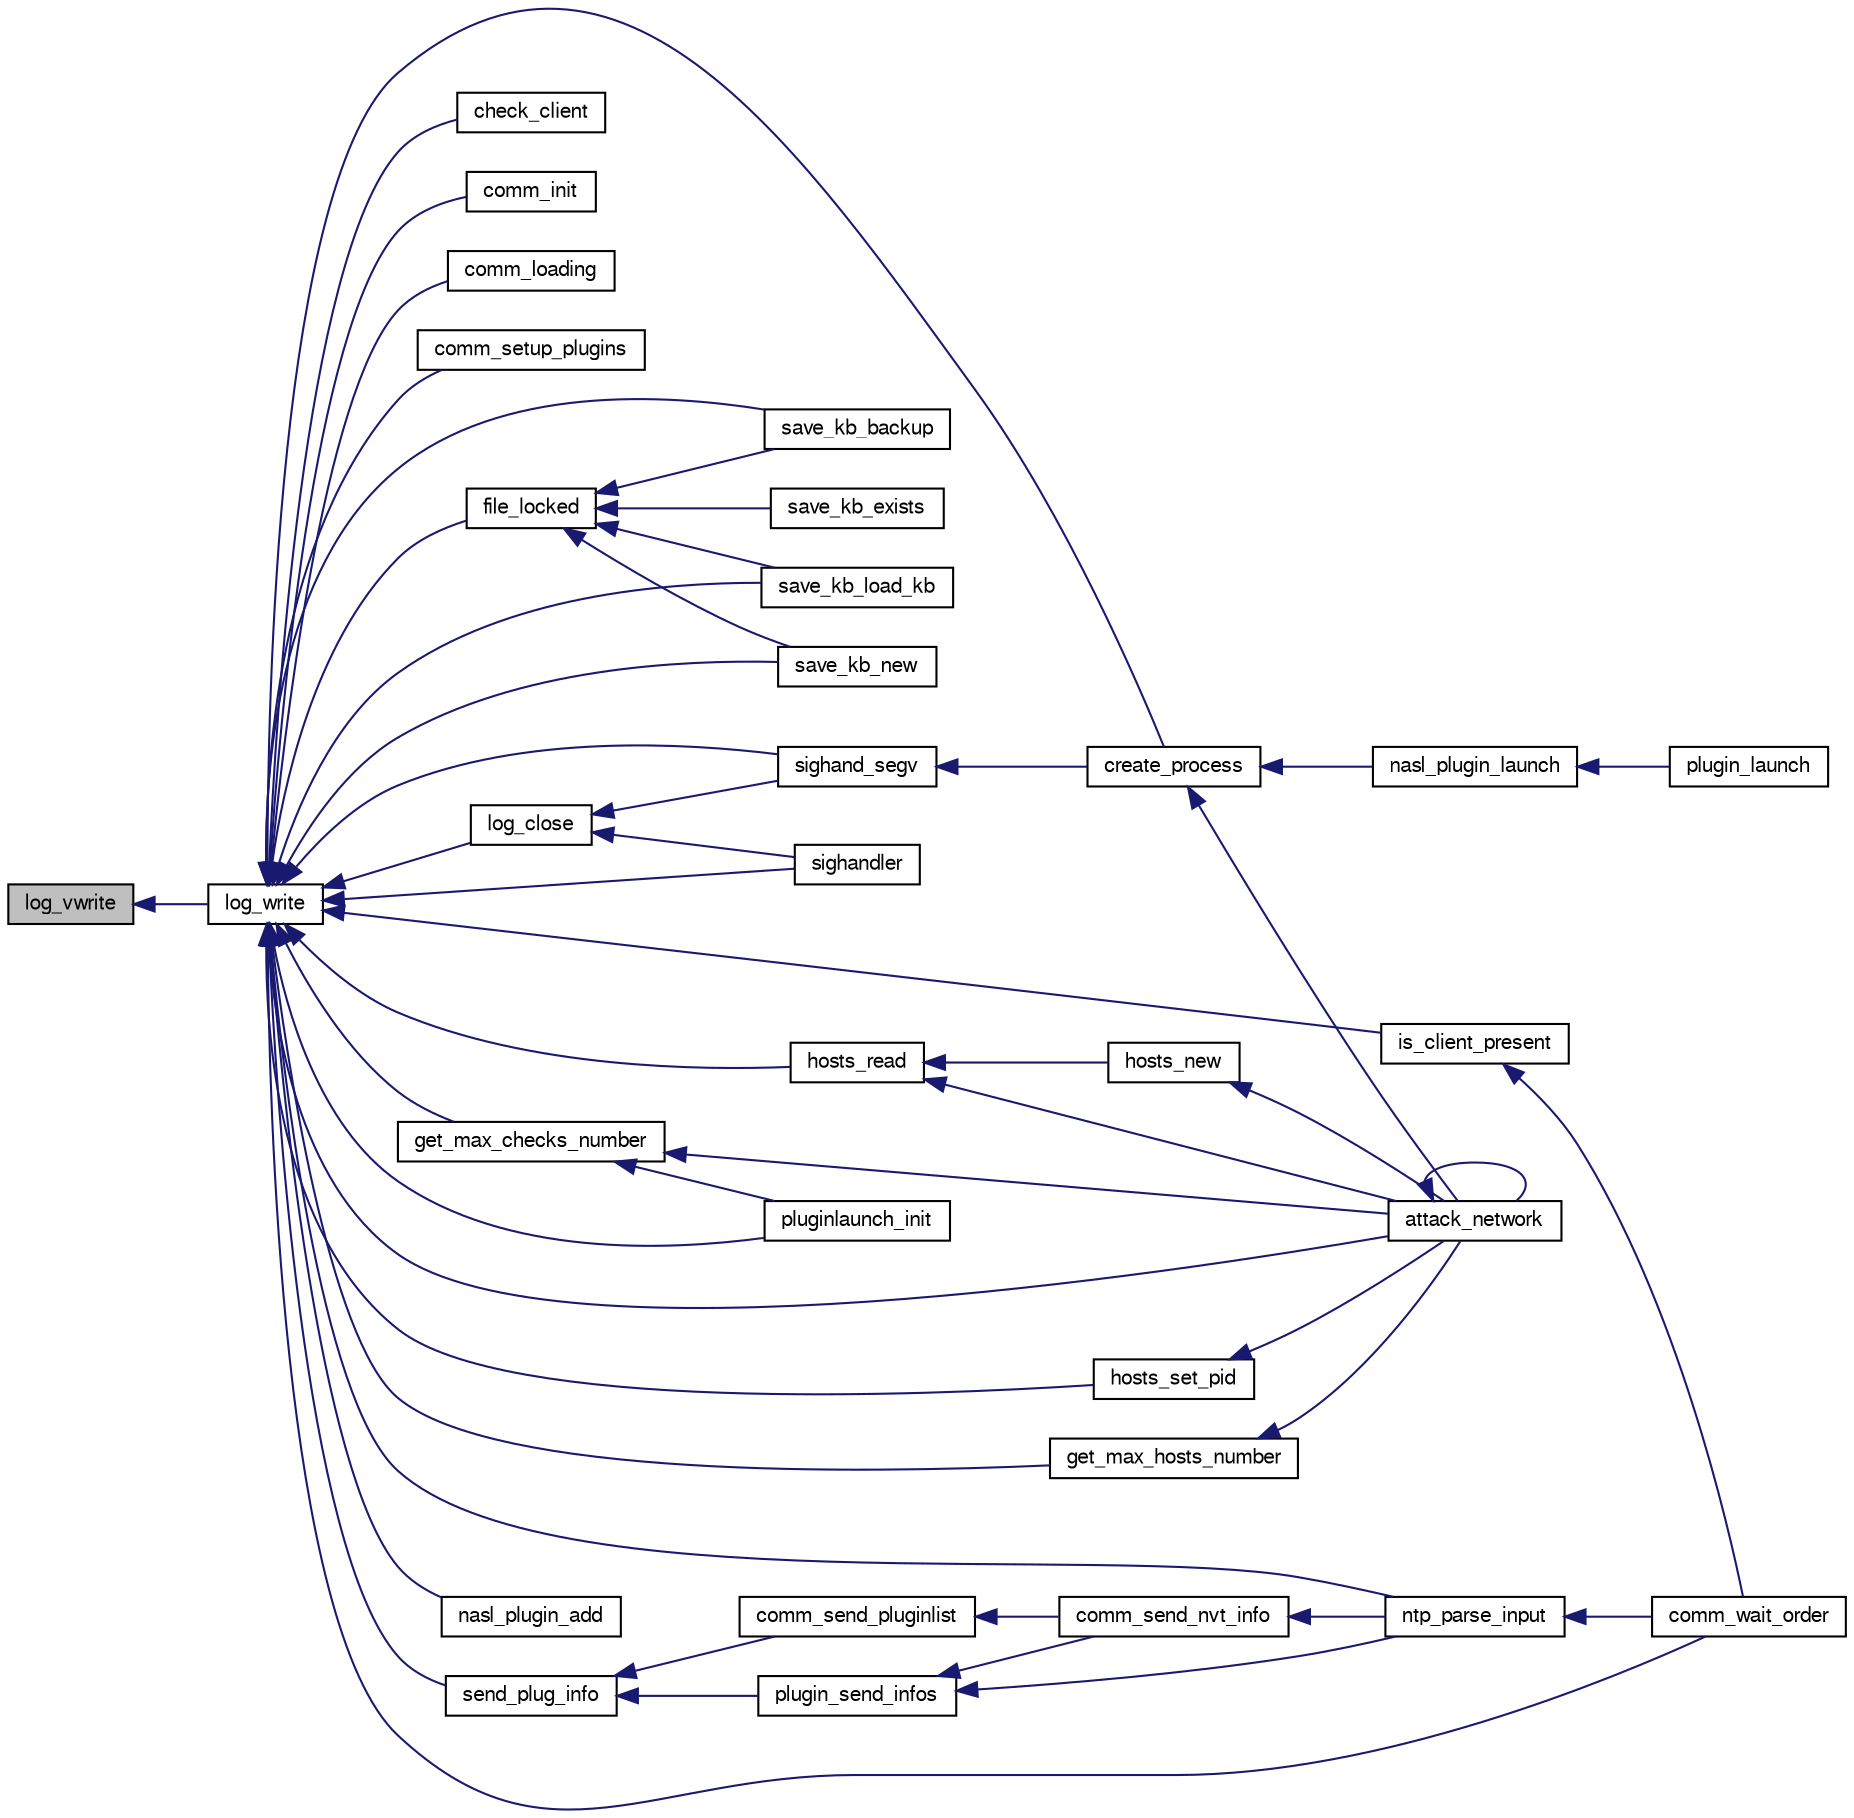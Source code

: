 digraph G
{
  bgcolor="transparent";
  edge [fontname="FreeSans",fontsize="10",labelfontname="FreeSans",labelfontsize="10"];
  node [fontname="FreeSans",fontsize="10",shape=record];
  rankdir=LR;
  Node1 [label="log_vwrite",height=0.2,width=0.4,color="black", fillcolor="grey75", style="filled" fontcolor="black"];
  Node1 -> Node2 [dir=back,color="midnightblue",fontsize="10",style="solid",fontname="FreeSans"];
  Node2 [label="log_write",height=0.2,width=0.4,color="black",URL="$log_8h.html#ac741dee0fe06475f5ac6b277e550c9c9"];
  Node2 -> Node3 [dir=back,color="midnightblue",fontsize="10",style="solid",fontname="FreeSans"];
  Node3 [label="attack_network",height=0.2,width=0.4,color="black",URL="$attack_8h.html#a8487544e41baa26d15e4f9a91e4b34b8",tooltip="Attack a whole network."];
  Node3 -> Node3 [dir=back,color="midnightblue",fontsize="10",style="solid",fontname="FreeSans"];
  Node2 -> Node4 [dir=back,color="midnightblue",fontsize="10",style="solid",fontname="FreeSans"];
  Node4 [label="check_client",height=0.2,width=0.4,color="black",URL="$openvassd_8c.html#a4aeebf358bcf8aecfc8aff0591c3efed"];
  Node2 -> Node5 [dir=back,color="midnightblue",fontsize="10",style="solid",fontname="FreeSans"];
  Node5 [label="comm_init",height=0.2,width=0.4,color="black",URL="$comm_8h.html#a1281f6fa30576a5741da55113be85e15",tooltip="Initializes the communication between the scanner (us) and the client."];
  Node2 -> Node6 [dir=back,color="midnightblue",fontsize="10",style="solid",fontname="FreeSans"];
  Node6 [label="comm_loading",height=0.2,width=0.4,color="black",URL="$comm_8h.html#ae7b7f30a5bfcdeffb265e027f6dc852c",tooltip="Informs the client that the scanner is still loading."];
  Node2 -> Node7 [dir=back,color="midnightblue",fontsize="10",style="solid",fontname="FreeSans"];
  Node7 [label="comm_setup_plugins",height=0.2,width=0.4,color="black",URL="$comm_8h.html#a2e9c2bce264b06ef85378e09c2779c72"];
  Node2 -> Node8 [dir=back,color="midnightblue",fontsize="10",style="solid",fontname="FreeSans"];
  Node8 [label="comm_wait_order",height=0.2,width=0.4,color="black",URL="$comm_8h.html#ae6a440e81d4192ba998ac45d1025b21f",tooltip="This function waits for the attack order of the client. Meanwhile, it processes all..."];
  Node2 -> Node9 [dir=back,color="midnightblue",fontsize="10",style="solid",fontname="FreeSans"];
  Node9 [label="create_process",height=0.2,width=0.4,color="black",URL="$processes_8h.html#a33bddbaad1f0131543a4c9dfdb21cea3",tooltip="Create a new process (fork)."];
  Node9 -> Node3 [dir=back,color="midnightblue",fontsize="10",style="solid",fontname="FreeSans"];
  Node9 -> Node10 [dir=back,color="midnightblue",fontsize="10",style="solid",fontname="FreeSans"];
  Node10 [label="nasl_plugin_launch",height=0.2,width=0.4,color="black",URL="$pluginload_8h.html#a8f0adeb1351ad9c6d13fbddcd46368ed",tooltip="Launch a NASL plugin."];
  Node10 -> Node11 [dir=back,color="midnightblue",fontsize="10",style="solid",fontname="FreeSans"];
  Node11 [label="plugin_launch",height=0.2,width=0.4,color="black",URL="$pluginlaunch_8c.html#a98de3d0683725309ac112c7ae19cd0fe"];
  Node2 -> Node12 [dir=back,color="midnightblue",fontsize="10",style="solid",fontname="FreeSans"];
  Node12 [label="file_locked",height=0.2,width=0.4,color="black",URL="$locks_8h.html#a36f9acf6230239001e668ad7d97276c4"];
  Node12 -> Node13 [dir=back,color="midnightblue",fontsize="10",style="solid",fontname="FreeSans"];
  Node13 [label="save_kb_backup",height=0.2,width=0.4,color="black",URL="$save__kb_8h.html#a33b6df8ab3c347cda2b2be2ebdb883e4",tooltip="Makes a copy of the knowledge base."];
  Node12 -> Node14 [dir=back,color="midnightblue",fontsize="10",style="solid",fontname="FreeSans"];
  Node14 [label="save_kb_exists",height=0.2,width=0.4,color="black",URL="$save__kb_8h.html#af9357aec0db0ac5d85d7e0d3a7e155e6"];
  Node12 -> Node15 [dir=back,color="midnightblue",fontsize="10",style="solid",fontname="FreeSans"];
  Node15 [label="save_kb_load_kb",height=0.2,width=0.4,color="black",URL="$save__kb_8h.html#a7287c4dab745a6674c05ef1418beac49",tooltip="Restores a previously saved knowledge base."];
  Node12 -> Node16 [dir=back,color="midnightblue",fontsize="10",style="solid",fontname="FreeSans"];
  Node16 [label="save_kb_new",height=0.2,width=0.4,color="black",URL="$save__kb_8h.html#a040936a210b4d0e3a67ffd14e4da912b",tooltip="Initialize a new KB that will be saved."];
  Node2 -> Node17 [dir=back,color="midnightblue",fontsize="10",style="solid",fontname="FreeSans"];
  Node17 [label="get_max_checks_number",height=0.2,width=0.4,color="black",URL="$utils_8h.html#a4e410e884a88df5a0ee7939f2e095383"];
  Node17 -> Node3 [dir=back,color="midnightblue",fontsize="10",style="solid",fontname="FreeSans"];
  Node17 -> Node18 [dir=back,color="midnightblue",fontsize="10",style="solid",fontname="FreeSans"];
  Node18 [label="pluginlaunch_init",height=0.2,width=0.4,color="black",URL="$pluginlaunch_8h.html#a4a7b1afd48034ddc80ddbcdf68c9e67b"];
  Node2 -> Node19 [dir=back,color="midnightblue",fontsize="10",style="solid",fontname="FreeSans"];
  Node19 [label="get_max_hosts_number",height=0.2,width=0.4,color="black",URL="$utils_8h.html#aa479a3cc106042ef8bc9513196c568be"];
  Node19 -> Node3 [dir=back,color="midnightblue",fontsize="10",style="solid",fontname="FreeSans"];
  Node2 -> Node20 [dir=back,color="midnightblue",fontsize="10",style="solid",fontname="FreeSans"];
  Node20 [label="hosts_read",height=0.2,width=0.4,color="black",URL="$hosts_8h.html#a45569f26667992d13eb3654b2a945077",tooltip="Returns -1 if client asked to stop all tests or connection was lost or error. 0 otherwise..."];
  Node20 -> Node3 [dir=back,color="midnightblue",fontsize="10",style="solid",fontname="FreeSans"];
  Node20 -> Node21 [dir=back,color="midnightblue",fontsize="10",style="solid",fontname="FreeSans"];
  Node21 [label="hosts_new",height=0.2,width=0.4,color="black",URL="$hosts_8h.html#a2aca3226c70bb067a759855c000d1f89"];
  Node21 -> Node3 [dir=back,color="midnightblue",fontsize="10",style="solid",fontname="FreeSans"];
  Node2 -> Node22 [dir=back,color="midnightblue",fontsize="10",style="solid",fontname="FreeSans"];
  Node22 [label="hosts_set_pid",height=0.2,width=0.4,color="black",URL="$hosts_8h.html#adf87f0120fd6f0a587debf6730a6f44e"];
  Node22 -> Node3 [dir=back,color="midnightblue",fontsize="10",style="solid",fontname="FreeSans"];
  Node2 -> Node23 [dir=back,color="midnightblue",fontsize="10",style="solid",fontname="FreeSans"];
  Node23 [label="is_client_present",height=0.2,width=0.4,color="black",URL="$utils_8h.html#ab352c187119a61c3c30152b8f021f2ab"];
  Node23 -> Node8 [dir=back,color="midnightblue",fontsize="10",style="solid",fontname="FreeSans"];
  Node2 -> Node24 [dir=back,color="midnightblue",fontsize="10",style="solid",fontname="FreeSans"];
  Node24 [label="log_close",height=0.2,width=0.4,color="black",URL="$log_8h.html#a25f631f4888ff15a15f8df9b7758b782"];
  Node24 -> Node25 [dir=back,color="midnightblue",fontsize="10",style="solid",fontname="FreeSans"];
  Node25 [label="sighand_segv",height=0.2,width=0.4,color="black",URL="$sighand_8h.html#ac01ccf3a871f92b52595314e836dee5e"];
  Node25 -> Node9 [dir=back,color="midnightblue",fontsize="10",style="solid",fontname="FreeSans"];
  Node24 -> Node26 [dir=back,color="midnightblue",fontsize="10",style="solid",fontname="FreeSans"];
  Node26 [label="sighandler",height=0.2,width=0.4,color="black",URL="$sighand_8h.html#ab49a8b235c986751a39511f51f89fee2"];
  Node2 -> Node27 [dir=back,color="midnightblue",fontsize="10",style="solid",fontname="FreeSans"];
  Node27 [label="nasl_plugin_add",height=0.2,width=0.4,color="black",URL="$pluginload_8h.html#a4c0d723443bd1b1f4277171b67d2eaaa",tooltip="Add *one* .nasl plugin to the plugin list and return the pointer to it."];
  Node2 -> Node28 [dir=back,color="midnightblue",fontsize="10",style="solid",fontname="FreeSans"];
  Node28 [label="ntp_parse_input",height=0.2,width=0.4,color="black",URL="$ntp_8h.html#ad385351203f78e3406be7002270026d0",tooltip="Parses the input sent by the client before the NEW_ATTACK message."];
  Node28 -> Node8 [dir=back,color="midnightblue",fontsize="10",style="solid",fontname="FreeSans"];
  Node2 -> Node18 [dir=back,color="midnightblue",fontsize="10",style="solid",fontname="FreeSans"];
  Node2 -> Node13 [dir=back,color="midnightblue",fontsize="10",style="solid",fontname="FreeSans"];
  Node2 -> Node15 [dir=back,color="midnightblue",fontsize="10",style="solid",fontname="FreeSans"];
  Node2 -> Node16 [dir=back,color="midnightblue",fontsize="10",style="solid",fontname="FreeSans"];
  Node2 -> Node29 [dir=back,color="midnightblue",fontsize="10",style="solid",fontname="FreeSans"];
  Node29 [label="send_plug_info",height=0.2,width=0.4,color="black",URL="$comm_8c.html#a7d370aaa5e19dff8168a83b309848ebb",tooltip="Sends a plugin info."];
  Node29 -> Node30 [dir=back,color="midnightblue",fontsize="10",style="solid",fontname="FreeSans"];
  Node30 [label="comm_send_pluginlist",height=0.2,width=0.4,color="black",URL="$comm_8h.html#a3c844278ec64368af378548fcac8c2aa",tooltip="Sends the list of plugins that the scanner could load to the client,."];
  Node30 -> Node31 [dir=back,color="midnightblue",fontsize="10",style="solid",fontname="FreeSans"];
  Node31 [label="comm_send_nvt_info",height=0.2,width=0.4,color="black",URL="$comm_8h.html#aa7b0f6d9abdb114dad2784d5f0110df4",tooltip="Send the OTP NVT_INFO message and then handle any COMPLETE_LIST and PLUGIN_INFO commands..."];
  Node31 -> Node28 [dir=back,color="midnightblue",fontsize="10",style="solid",fontname="FreeSans"];
  Node29 -> Node32 [dir=back,color="midnightblue",fontsize="10",style="solid",fontname="FreeSans"];
  Node32 [label="plugin_send_infos",height=0.2,width=0.4,color="black",URL="$comm_8h.html#a3299bb8b57f3e362fea1eb07705e47c1",tooltip="Sends the plugin info for a single plugin."];
  Node32 -> Node31 [dir=back,color="midnightblue",fontsize="10",style="solid",fontname="FreeSans"];
  Node32 -> Node28 [dir=back,color="midnightblue",fontsize="10",style="solid",fontname="FreeSans"];
  Node2 -> Node25 [dir=back,color="midnightblue",fontsize="10",style="solid",fontname="FreeSans"];
  Node2 -> Node26 [dir=back,color="midnightblue",fontsize="10",style="solid",fontname="FreeSans"];
}
